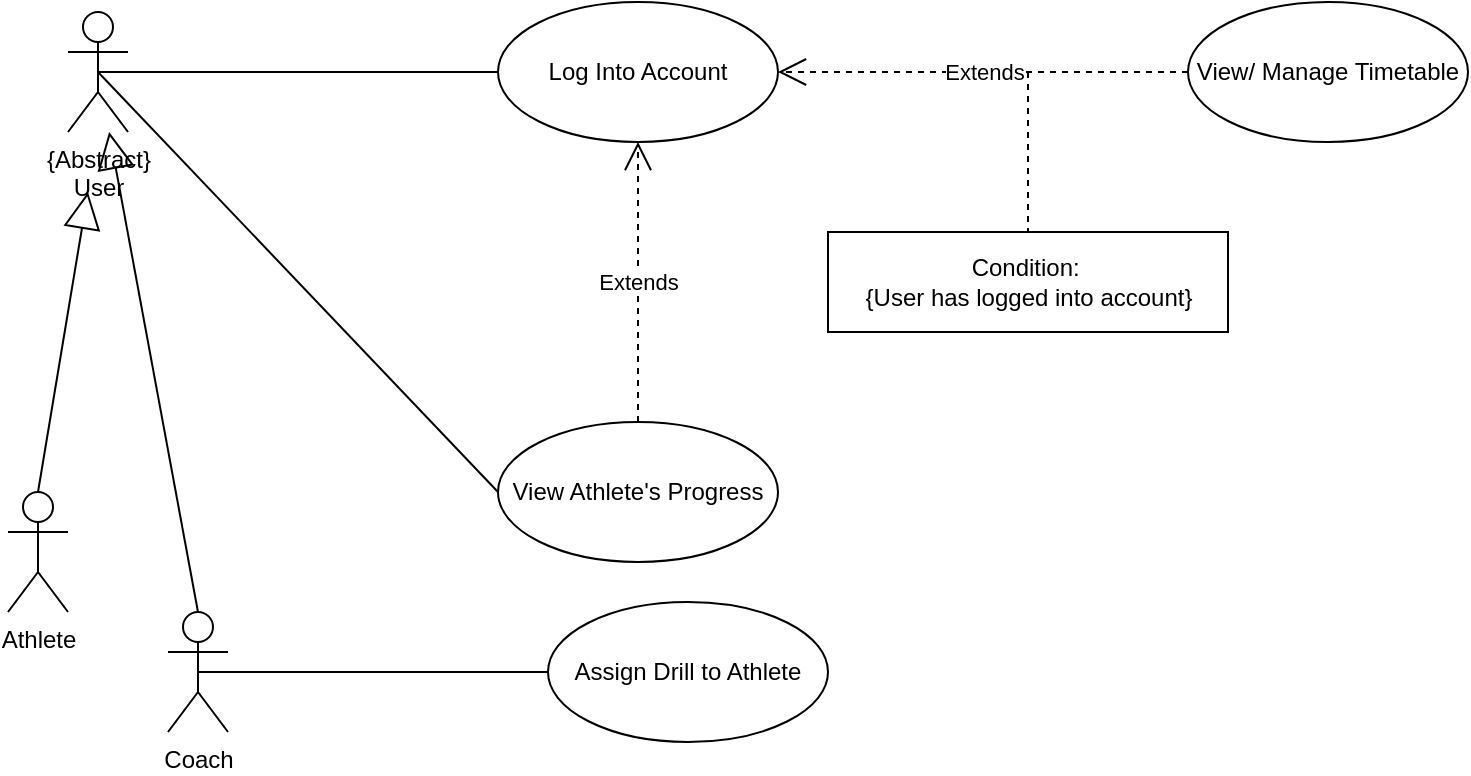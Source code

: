<mxfile version="12.3.9" type="github" pages="1">
  <diagram id="cp_l7d0tqcxtrVFBOv38" name="Page-1">
    <mxGraphModel dx="768" dy="423" grid="1" gridSize="10" guides="1" tooltips="1" connect="1" arrows="1" fold="1" page="1" pageScale="1" pageWidth="850" pageHeight="1100" math="0" shadow="0">
      <root>
        <mxCell id="0"/>
        <mxCell id="1" parent="0"/>
        <mxCell id="t7poKcUW6bX4nQIA9RdR-1" value="{Abstract}&lt;br&gt;User" style="shape=umlActor;verticalLabelPosition=bottom;labelBackgroundColor=#ffffff;verticalAlign=top;html=1;outlineConnect=0;" parent="1" vertex="1">
          <mxGeometry x="70" y="100" width="30" height="60" as="geometry"/>
        </mxCell>
        <mxCell id="XSzdbcbSPU38Jbw8jz2w-1" value="Athlete" style="shape=umlActor;verticalLabelPosition=bottom;labelBackgroundColor=#ffffff;verticalAlign=top;html=1;outlineConnect=0;" vertex="1" parent="1">
          <mxGeometry x="40" y="340" width="30" height="60" as="geometry"/>
        </mxCell>
        <mxCell id="XSzdbcbSPU38Jbw8jz2w-2" value="Coach" style="shape=umlActor;verticalLabelPosition=bottom;labelBackgroundColor=#ffffff;verticalAlign=top;html=1;outlineConnect=0;" vertex="1" parent="1">
          <mxGeometry x="120" y="400" width="30" height="60" as="geometry"/>
        </mxCell>
        <mxCell id="XSzdbcbSPU38Jbw8jz2w-5" value="" style="endArrow=block;endSize=16;endFill=0;html=1;exitX=0.5;exitY=0;exitDx=0;exitDy=0;exitPerimeter=0;" edge="1" parent="1" source="XSzdbcbSPU38Jbw8jz2w-1">
          <mxGeometry width="160" relative="1" as="geometry">
            <mxPoint x="50" y="370" as="sourcePoint"/>
            <mxPoint x="80" y="190" as="targetPoint"/>
          </mxGeometry>
        </mxCell>
        <mxCell id="XSzdbcbSPU38Jbw8jz2w-7" value="" style="endArrow=block;endSize=16;endFill=0;html=1;exitX=0.5;exitY=0;exitDx=0;exitDy=0;exitPerimeter=0;" edge="1" parent="1" source="XSzdbcbSPU38Jbw8jz2w-2" target="t7poKcUW6bX4nQIA9RdR-1">
          <mxGeometry width="160" relative="1" as="geometry">
            <mxPoint x="40" y="440" as="sourcePoint"/>
            <mxPoint x="200" y="440" as="targetPoint"/>
          </mxGeometry>
        </mxCell>
        <mxCell id="XSzdbcbSPU38Jbw8jz2w-10" value="Log Into Account" style="ellipse;whiteSpace=wrap;html=1;" vertex="1" parent="1">
          <mxGeometry x="285" y="95" width="140" height="70" as="geometry"/>
        </mxCell>
        <mxCell id="XSzdbcbSPU38Jbw8jz2w-11" value="" style="endArrow=none;html=1;entryX=0;entryY=0.5;entryDx=0;entryDy=0;exitX=0.5;exitY=0.5;exitDx=0;exitDy=0;exitPerimeter=0;" edge="1" parent="1" source="t7poKcUW6bX4nQIA9RdR-1" target="XSzdbcbSPU38Jbw8jz2w-10">
          <mxGeometry width="50" height="50" relative="1" as="geometry">
            <mxPoint x="40" y="490" as="sourcePoint"/>
            <mxPoint x="90" y="440" as="targetPoint"/>
          </mxGeometry>
        </mxCell>
        <mxCell id="XSzdbcbSPU38Jbw8jz2w-12" value="View/ Manage Timetable" style="ellipse;whiteSpace=wrap;html=1;" vertex="1" parent="1">
          <mxGeometry x="630" y="95" width="140" height="70" as="geometry"/>
        </mxCell>
        <mxCell id="XSzdbcbSPU38Jbw8jz2w-13" value="Extends" style="endArrow=open;endSize=12;dashed=1;html=1;exitX=0;exitY=0.5;exitDx=0;exitDy=0;entryX=1;entryY=0.5;entryDx=0;entryDy=0;" edge="1" parent="1" source="XSzdbcbSPU38Jbw8jz2w-12" target="XSzdbcbSPU38Jbw8jz2w-10">
          <mxGeometry width="160" relative="1" as="geometry">
            <mxPoint x="40" y="500" as="sourcePoint"/>
            <mxPoint x="200" y="500" as="targetPoint"/>
          </mxGeometry>
        </mxCell>
        <mxCell id="XSzdbcbSPU38Jbw8jz2w-15" value="Condition:&amp;nbsp;&lt;br&gt;{User has logged into account}" style="html=1;" vertex="1" parent="1">
          <mxGeometry x="450" y="210" width="200" height="50" as="geometry"/>
        </mxCell>
        <mxCell id="XSzdbcbSPU38Jbw8jz2w-16" value="" style="endArrow=none;dashed=1;html=1;entryX=0.5;entryY=0;entryDx=0;entryDy=0;" edge="1" parent="1" target="XSzdbcbSPU38Jbw8jz2w-15">
          <mxGeometry width="50" height="50" relative="1" as="geometry">
            <mxPoint x="550" y="130" as="sourcePoint"/>
            <mxPoint x="90" y="500" as="targetPoint"/>
          </mxGeometry>
        </mxCell>
        <mxCell id="XSzdbcbSPU38Jbw8jz2w-17" value="Assign Drill to Athlete" style="ellipse;whiteSpace=wrap;html=1;" vertex="1" parent="1">
          <mxGeometry x="310" y="395" width="140" height="70" as="geometry"/>
        </mxCell>
        <mxCell id="XSzdbcbSPU38Jbw8jz2w-19" value="" style="endArrow=none;html=1;entryX=0;entryY=0.5;entryDx=0;entryDy=0;exitX=0.5;exitY=0.5;exitDx=0;exitDy=0;exitPerimeter=0;" edge="1" parent="1" source="XSzdbcbSPU38Jbw8jz2w-2" target="XSzdbcbSPU38Jbw8jz2w-17">
          <mxGeometry width="50" height="50" relative="1" as="geometry">
            <mxPoint x="40" y="550" as="sourcePoint"/>
            <mxPoint x="90" y="500" as="targetPoint"/>
          </mxGeometry>
        </mxCell>
        <mxCell id="XSzdbcbSPU38Jbw8jz2w-20" value="View Athlete&#39;s Progress" style="ellipse;whiteSpace=wrap;html=1;" vertex="1" parent="1">
          <mxGeometry x="285" y="305" width="140" height="70" as="geometry"/>
        </mxCell>
        <mxCell id="XSzdbcbSPU38Jbw8jz2w-21" value="" style="endArrow=none;html=1;entryX=0;entryY=0.5;entryDx=0;entryDy=0;exitX=0.5;exitY=0.5;exitDx=0;exitDy=0;exitPerimeter=0;" edge="1" parent="1" source="t7poKcUW6bX4nQIA9RdR-1" target="XSzdbcbSPU38Jbw8jz2w-20">
          <mxGeometry width="50" height="50" relative="1" as="geometry">
            <mxPoint x="150" y="300" as="sourcePoint"/>
            <mxPoint x="100" y="500" as="targetPoint"/>
          </mxGeometry>
        </mxCell>
        <mxCell id="XSzdbcbSPU38Jbw8jz2w-22" value="Extends" style="endArrow=open;endSize=12;dashed=1;html=1;entryX=0.5;entryY=1;entryDx=0;entryDy=0;labelPosition=center;verticalLabelPosition=middle;align=center;verticalAlign=middle;" edge="1" parent="1" source="XSzdbcbSPU38Jbw8jz2w-20" target="XSzdbcbSPU38Jbw8jz2w-10">
          <mxGeometry width="160" relative="1" as="geometry">
            <mxPoint x="50" y="500" as="sourcePoint"/>
            <mxPoint x="210" y="500" as="targetPoint"/>
          </mxGeometry>
        </mxCell>
      </root>
    </mxGraphModel>
  </diagram>
</mxfile>
